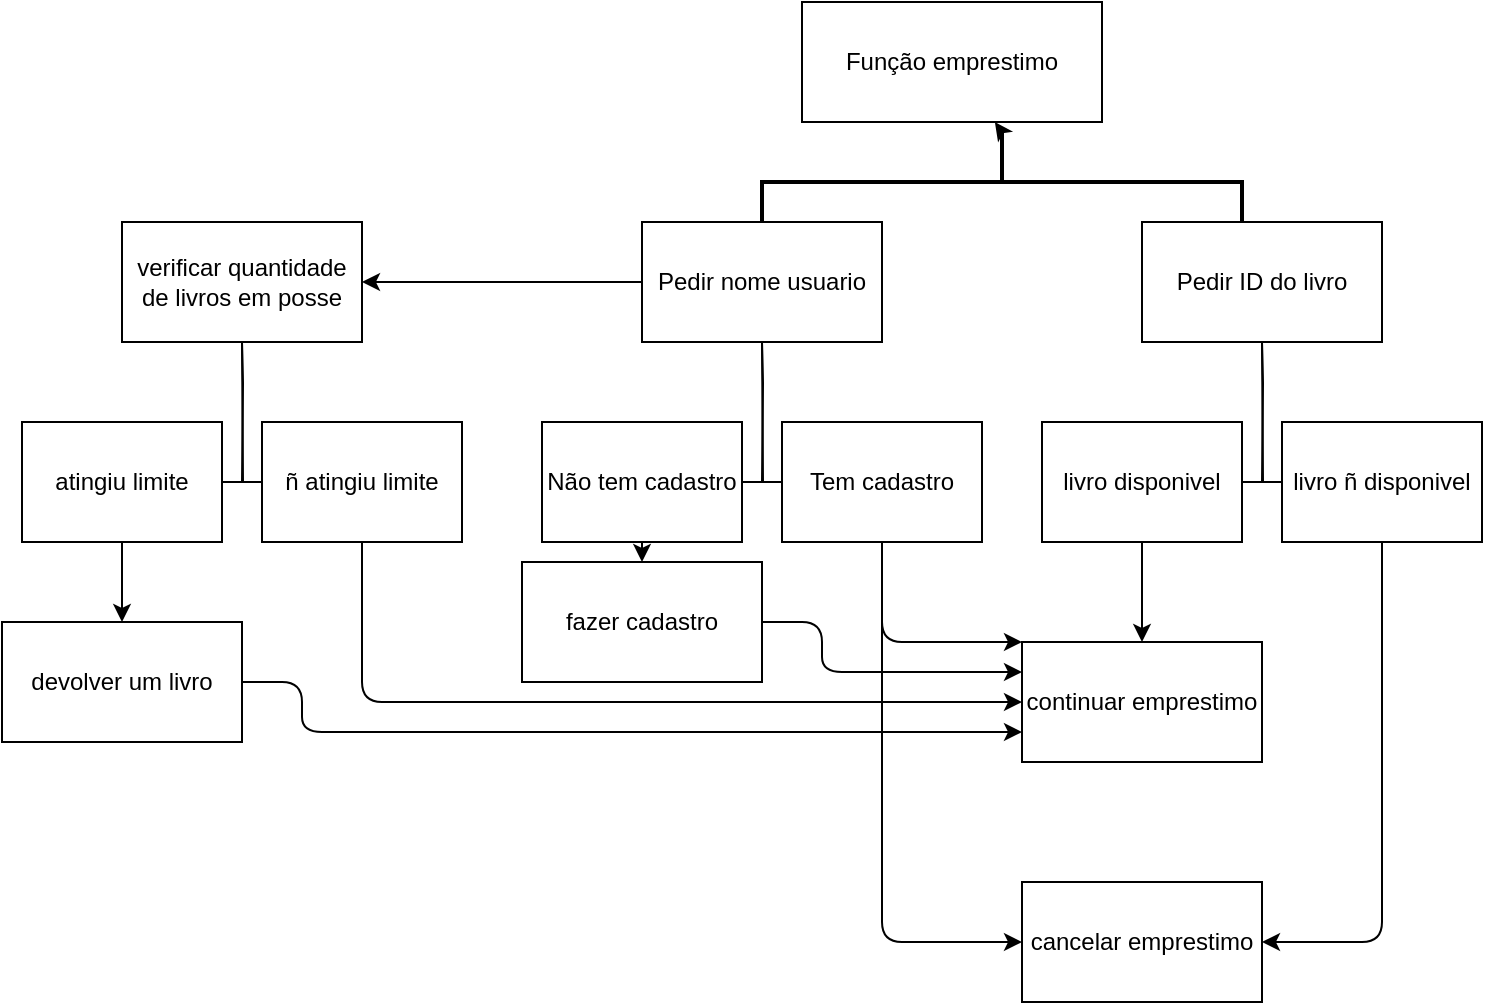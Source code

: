 <mxfile>
    <diagram id="FBFbM-dZm1n9fkVe0LA2" name="Página-1">
        <mxGraphModel dx="906" dy="507" grid="1" gridSize="10" guides="1" tooltips="1" connect="1" arrows="1" fold="1" page="1" pageScale="1" pageWidth="827" pageHeight="1169" math="0" shadow="0">
            <root>
                <mxCell id="0"/>
                <mxCell id="1" parent="0"/>
                <mxCell id="2" value="Função emprestimo" style="rounded=0;whiteSpace=wrap;html=1;" parent="1" vertex="1">
                    <mxGeometry x="430" y="60" width="150" height="60" as="geometry"/>
                </mxCell>
                <mxCell id="17" style="edgeStyle=none;html=1;exitX=0;exitY=0.5;exitDx=0;exitDy=0;exitPerimeter=0;" parent="1" source="3" target="2" edge="1">
                    <mxGeometry relative="1" as="geometry"/>
                </mxCell>
                <mxCell id="3" value="" style="strokeWidth=2;html=1;shape=mxgraph.flowchart.annotation_2;align=left;labelPosition=right;pointerEvents=1;rotation=90;" parent="1" vertex="1">
                    <mxGeometry x="505" y="30" width="50" height="240" as="geometry"/>
                </mxCell>
                <mxCell id="42" value="" style="edgeStyle=none;html=1;entryX=1;entryY=0.5;entryDx=0;entryDy=0;" edge="1" parent="1" source="4" target="41">
                    <mxGeometry relative="1" as="geometry">
                        <mxPoint x="270" y="200" as="targetPoint"/>
                    </mxGeometry>
                </mxCell>
                <mxCell id="4" value="Pedir nome usuario" style="rounded=0;whiteSpace=wrap;html=1;" parent="1" vertex="1">
                    <mxGeometry x="350" y="170" width="120" height="60" as="geometry"/>
                </mxCell>
                <mxCell id="5" value="Pedir ID do livro" style="rounded=0;whiteSpace=wrap;html=1;" parent="1" vertex="1">
                    <mxGeometry x="600" y="170" width="120" height="60" as="geometry"/>
                </mxCell>
                <mxCell id="6" value="" style="edgeStyle=orthogonalEdgeStyle;sourcePerimeterSpacing=0;targetPerimeterSpacing=0;startArrow=none;endArrow=none;rounded=0;targetPortConstraint=eastwest;sourcePortConstraint=northsouth;curved=0;rounded=0;" parent="1" target="8" edge="1">
                    <mxGeometry relative="1" as="geometry">
                        <mxPoint x="410" y="230" as="sourcePoint"/>
                    </mxGeometry>
                </mxCell>
                <mxCell id="7" value="" style="edgeStyle=orthogonalEdgeStyle;sourcePerimeterSpacing=0;targetPerimeterSpacing=0;startArrow=none;endArrow=none;rounded=0;targetPortConstraint=eastwest;sourcePortConstraint=northsouth;curved=0;rounded=0;" parent="1" target="9" edge="1">
                    <mxGeometry relative="1" as="geometry">
                        <mxPoint x="410" y="230" as="sourcePoint"/>
                    </mxGeometry>
                </mxCell>
                <mxCell id="36" style="edgeStyle=none;html=1;exitX=0.5;exitY=1;exitDx=0;exitDy=0;entryX=0;entryY=0.5;entryDx=0;entryDy=0;" edge="1" parent="1" source="8" target="33">
                    <mxGeometry relative="1" as="geometry">
                        <Array as="points">
                            <mxPoint x="470" y="410"/>
                            <mxPoint x="470" y="530"/>
                        </Array>
                    </mxGeometry>
                </mxCell>
                <mxCell id="39" style="edgeStyle=none;html=1;exitX=0.5;exitY=1;exitDx=0;exitDy=0;entryX=0;entryY=0;entryDx=0;entryDy=0;" edge="1" parent="1" source="8" target="18">
                    <mxGeometry relative="1" as="geometry">
                        <Array as="points">
                            <mxPoint x="470" y="380"/>
                        </Array>
                    </mxGeometry>
                </mxCell>
                <mxCell id="8" value="Tem cadastro" style="whiteSpace=wrap;html=1;align=center;verticalAlign=middle;treeFolding=1;treeMoving=1;" parent="1" vertex="1">
                    <mxGeometry x="420" y="270" width="100" height="60" as="geometry"/>
                </mxCell>
                <mxCell id="31" style="edgeStyle=none;html=1;exitX=0.5;exitY=1;exitDx=0;exitDy=0;entryX=0.5;entryY=0;entryDx=0;entryDy=0;" edge="1" parent="1" source="9" target="22">
                    <mxGeometry relative="1" as="geometry"/>
                </mxCell>
                <mxCell id="9" value="Não tem cadastro" style="whiteSpace=wrap;html=1;align=center;verticalAlign=middle;treeFolding=1;treeMoving=1;" parent="1" vertex="1">
                    <mxGeometry x="300" y="270" width="100" height="60" as="geometry"/>
                </mxCell>
                <mxCell id="12" value="" style="edgeStyle=orthogonalEdgeStyle;sourcePerimeterSpacing=0;targetPerimeterSpacing=0;startArrow=none;endArrow=none;rounded=0;targetPortConstraint=eastwest;sourcePortConstraint=northsouth;curved=0;rounded=0;" parent="1" target="14" edge="1">
                    <mxGeometry relative="1" as="geometry">
                        <mxPoint x="660" y="230" as="sourcePoint"/>
                    </mxGeometry>
                </mxCell>
                <mxCell id="13" value="" style="edgeStyle=orthogonalEdgeStyle;sourcePerimeterSpacing=0;targetPerimeterSpacing=0;startArrow=none;endArrow=none;rounded=0;targetPortConstraint=eastwest;sourcePortConstraint=northsouth;curved=0;rounded=0;" parent="1" target="15" edge="1">
                    <mxGeometry relative="1" as="geometry">
                        <mxPoint x="660" y="230" as="sourcePoint"/>
                    </mxGeometry>
                </mxCell>
                <mxCell id="35" style="edgeStyle=none;html=1;exitX=0.5;exitY=1;exitDx=0;exitDy=0;entryX=0.5;entryY=0;entryDx=0;entryDy=0;" edge="1" parent="1" source="14" target="18">
                    <mxGeometry relative="1" as="geometry"/>
                </mxCell>
                <mxCell id="14" value="livro disponivel" style="whiteSpace=wrap;html=1;align=center;verticalAlign=middle;treeFolding=1;treeMoving=1;" parent="1" vertex="1">
                    <mxGeometry x="550" y="270" width="100" height="60" as="geometry"/>
                </mxCell>
                <mxCell id="34" value="" style="edgeStyle=none;html=1;" edge="1" parent="1" source="15" target="33">
                    <mxGeometry relative="1" as="geometry">
                        <Array as="points">
                            <mxPoint x="720" y="530"/>
                        </Array>
                    </mxGeometry>
                </mxCell>
                <mxCell id="15" value="livro ñ disponivel" style="whiteSpace=wrap;html=1;align=center;verticalAlign=middle;treeFolding=1;treeMoving=1;" parent="1" vertex="1">
                    <mxGeometry x="670" y="270" width="100" height="60" as="geometry"/>
                </mxCell>
                <mxCell id="18" value="continuar emprestimo" style="rounded=0;whiteSpace=wrap;html=1;" parent="1" vertex="1">
                    <mxGeometry x="540" y="380" width="120" height="60" as="geometry"/>
                </mxCell>
                <mxCell id="40" style="edgeStyle=none;html=1;exitX=1;exitY=0.5;exitDx=0;exitDy=0;entryX=0;entryY=0.25;entryDx=0;entryDy=0;" edge="1" parent="1" source="22" target="18">
                    <mxGeometry relative="1" as="geometry">
                        <Array as="points">
                            <mxPoint x="440" y="370"/>
                            <mxPoint x="440" y="395"/>
                        </Array>
                    </mxGeometry>
                </mxCell>
                <mxCell id="22" value="fazer cadastro" style="whiteSpace=wrap;html=1;" parent="1" vertex="1">
                    <mxGeometry x="290" y="340" width="120" height="60" as="geometry"/>
                </mxCell>
                <mxCell id="33" value="cancelar emprestimo" style="whiteSpace=wrap;html=1;" vertex="1" parent="1">
                    <mxGeometry x="540" y="500" width="120" height="60" as="geometry"/>
                </mxCell>
                <mxCell id="41" value="verificar quantidade de livros em posse" style="whiteSpace=wrap;html=1;rounded=0;" vertex="1" parent="1">
                    <mxGeometry x="90" y="170" width="120" height="60" as="geometry"/>
                </mxCell>
                <mxCell id="54" value="" style="edgeStyle=orthogonalEdgeStyle;sourcePerimeterSpacing=0;targetPerimeterSpacing=0;startArrow=none;endArrow=none;rounded=0;targetPortConstraint=eastwest;sourcePortConstraint=northsouth;curved=0;rounded=0;" edge="1" target="56" parent="1">
                    <mxGeometry relative="1" as="geometry">
                        <mxPoint x="150" y="230" as="sourcePoint"/>
                    </mxGeometry>
                </mxCell>
                <mxCell id="55" value="" style="edgeStyle=orthogonalEdgeStyle;sourcePerimeterSpacing=0;targetPerimeterSpacing=0;startArrow=none;endArrow=none;rounded=0;targetPortConstraint=eastwest;sourcePortConstraint=northsouth;curved=0;rounded=0;" edge="1" target="57" parent="1">
                    <mxGeometry relative="1" as="geometry">
                        <mxPoint x="150" y="230" as="sourcePoint"/>
                    </mxGeometry>
                </mxCell>
                <mxCell id="60" value="" style="edgeStyle=none;html=1;" edge="1" parent="1" source="56" target="59">
                    <mxGeometry relative="1" as="geometry"/>
                </mxCell>
                <mxCell id="56" value="atingiu limite" style="whiteSpace=wrap;html=1;align=center;verticalAlign=middle;treeFolding=1;treeMoving=1;" vertex="1" parent="1">
                    <mxGeometry x="40" y="270" width="100" height="60" as="geometry"/>
                </mxCell>
                <mxCell id="58" style="edgeStyle=none;html=1;exitX=0.5;exitY=1;exitDx=0;exitDy=0;entryX=0;entryY=0.5;entryDx=0;entryDy=0;" edge="1" parent="1" source="57" target="18">
                    <mxGeometry relative="1" as="geometry">
                        <Array as="points">
                            <mxPoint x="210" y="410"/>
                        </Array>
                    </mxGeometry>
                </mxCell>
                <mxCell id="57" value="ñ atingiu limite" style="whiteSpace=wrap;html=1;align=center;verticalAlign=middle;treeFolding=1;treeMoving=1;" vertex="1" parent="1">
                    <mxGeometry x="160" y="270" width="100" height="60" as="geometry"/>
                </mxCell>
                <mxCell id="61" style="edgeStyle=none;html=1;exitX=1;exitY=0.5;exitDx=0;exitDy=0;entryX=0;entryY=0.75;entryDx=0;entryDy=0;" edge="1" parent="1" source="59" target="18">
                    <mxGeometry relative="1" as="geometry">
                        <Array as="points">
                            <mxPoint x="180" y="400"/>
                            <mxPoint x="180" y="425"/>
                        </Array>
                    </mxGeometry>
                </mxCell>
                <mxCell id="59" value="devolver um livro" style="whiteSpace=wrap;html=1;" vertex="1" parent="1">
                    <mxGeometry x="30" y="370" width="120" height="60" as="geometry"/>
                </mxCell>
            </root>
        </mxGraphModel>
    </diagram>
</mxfile>